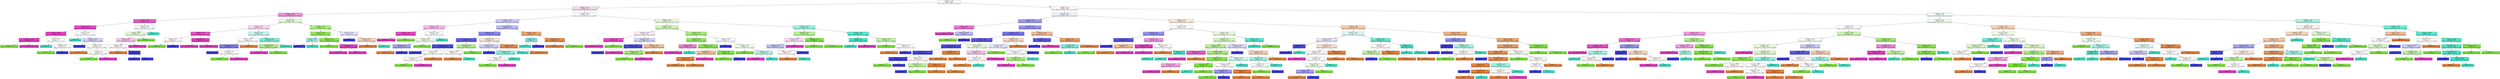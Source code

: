 digraph Tree {
node [shape=box, style="filled", color="black", fontname="helvetica"] ;
edge [fontname="helvetica"] ;
0 [label="X[5863] <= 0.45\nsamples = 1680\nvalue = [336.0, 336.0, 336.0, 336.0, 336.0]", fillcolor="#ffffff"] ;
1 [label="X[5884] <= 0.471\nsamples = 572\nvalue = [53.926, 126.609, 84.0, 95.0, 209.133]", fillcolor="#fadaf3"] ;
0 -> 1 [labeldistance=2.5, labelangle=45, headlabel="True"] ;
2 [label="X[5902] <= 0.512\nsamples = 264\nvalue = [11.407, 43.826, 26.0, 16.0, 164.531]", fillcolor="#f191dc"] ;
1 -> 2 ;
3 [label="X[1582] <= 0.593\nsamples = 172\nvalue = [3.111, 8.765, 10.0, 5.0, 143.717]", fillcolor="#e95acb"] ;
2 -> 3 ;
4 [label="X[5770] <= 0.609\nsamples = 151\nvalue = [1.037, 2.922, 3.0, 3.0, 139.752]", fillcolor="#e746c4"] ;
3 -> 4 ;
5 [label="X[3877] <= 0.664\nsamples = 144\nvalue = [0.0, 1.948, 1.0, 1.0, 138.761]", fillcolor="#e63fc2"] ;
4 -> 5 ;
6 [label="X[5033] <= 0.209\nsamples = 141\nvalue = [0.0, 0.974, 0.0, 0.0, 138.761]", fillcolor="#e53ac0"] ;
5 -> 6 ;
7 [label="samples = 1\nvalue = [0.0, 0.974, 0.0, 0.0, 0.0]", fillcolor="#7be539"] ;
6 -> 7 ;
8 [label="samples = 140\nvalue = [0.0, 0.0, 0.0, 0.0, 138.761]", fillcolor="#e539c0"] ;
6 -> 8 ;
9 [label="X[5675] <= 0.407\nsamples = 3\nvalue = [0.0, 0.974, 1.0, 1.0, 0.0]", fillcolor="#ffffff"] ;
5 -> 9 ;
10 [label="samples = 1\nvalue = [0, 0, 1, 0, 0]", fillcolor="#39e5c5"] ;
9 -> 10 ;
11 [label="X[3756] <= 0.541\nsamples = 2\nvalue = [0.0, 0.974, 0.0, 1.0, 0.0]", fillcolor="#fafafe"] ;
9 -> 11 ;
12 [label="samples = 1\nvalue = [0.0, 0.974, 0.0, 0.0, 0.0]", fillcolor="#7be539"] ;
11 -> 12 ;
13 [label="samples = 1\nvalue = [0, 0, 0, 1, 0]", fillcolor="#3c39e5"] ;
11 -> 13 ;
14 [label="X[472] <= 0.476\nsamples = 7\nvalue = [1.037, 0.974, 2.0, 2.0, 0.991]", fillcolor="#ffffff"] ;
4 -> 14 ;
15 [label="samples = 2\nvalue = [0, 0, 2, 0, 0]", fillcolor="#39e5c5"] ;
14 -> 15 ;
16 [label="X[4323] <= 0.442\nsamples = 5\nvalue = [1.037, 0.974, 0.0, 2.0, 0.991]", fillcolor="#d0cff9"] ;
14 -> 16 ;
17 [label="samples = 2\nvalue = [0, 0, 0, 2, 0]", fillcolor="#3c39e5"] ;
16 -> 17 ;
18 [label="X[3911] <= 0.484\nsamples = 3\nvalue = [1.037, 0.974, 0.0, 0.0, 0.991]", fillcolor="#fefcfa"] ;
16 -> 18 ;
19 [label="samples = 1\nvalue = [1.037, 0.0, 0.0, 0.0, 0.0]", fillcolor="#e58139"] ;
18 -> 19 ;
20 [label="X[331] <= 0.58\nsamples = 2\nvalue = [0.0, 0.974, 0.0, 0.0, 0.991]", fillcolor="#fffcfe"] ;
18 -> 20 ;
21 [label="samples = 1\nvalue = [0.0, 0.974, 0.0, 0.0, 0.0]", fillcolor="#7be539"] ;
20 -> 21 ;
22 [label="samples = 1\nvalue = [0.0, 0.0, 0.0, 0.0, 0.991]", fillcolor="#e539c0"] ;
20 -> 22 ;
23 [label="X[501] <= 0.518\nsamples = 21\nvalue = [2.074, 5.843, 7.0, 2.0, 3.965]", fillcolor="#f0fdfb"] ;
3 -> 23 ;
24 [label="X[1086] <= 0.463\nsamples = 14\nvalue = [2.074, 5.843, 0.0, 2.0, 3.965]", fillcolor="#e6fad9"] ;
23 -> 24 ;
25 [label="X[882] <= 0.564\nsamples = 8\nvalue = [2.074, 0.0, 0.0, 2.0, 3.965]", fillcolor="#f7c0eb"] ;
24 -> 25 ;
26 [label="X[3449] <= 0.555\nsamples = 4\nvalue = [2.074, 0.0, 0.0, 2.0, 0.0]", fillcolor="#fefaf8"] ;
25 -> 26 ;
27 [label="samples = 2\nvalue = [2.074, 0.0, 0.0, 0.0, 0.0]", fillcolor="#e58139"] ;
26 -> 27 ;
28 [label="X[1097] <= 0.628\nsamples = 2\nvalue = [0, 0, 0, 2, 0]", fillcolor="#3c39e5"] ;
26 -> 28 ;
29 [label="samples = 1\nvalue = [0, 0, 0, 1, 0]", fillcolor="#3c39e5"] ;
28 -> 29 ;
30 [label="samples = 1\nvalue = [0, 0, 0, 1, 0]", fillcolor="#3c39e5"] ;
28 -> 30 ;
31 [label="samples = 4\nvalue = [0.0, 0.0, 0.0, 0.0, 3.965]", fillcolor="#e539c0"] ;
25 -> 31 ;
32 [label="samples = 6\nvalue = [0.0, 5.843, 0.0, 0.0, 0.0]", fillcolor="#7be539"] ;
24 -> 32 ;
33 [label="samples = 7\nvalue = [0, 0, 7, 0, 0]", fillcolor="#39e5c5"] ;
23 -> 33 ;
34 [label="X[441] <= 0.495\nsamples = 92\nvalue = [8.296, 35.061, 16.0, 11.0, 20.814]", fillcolor="#e4fad7"] ;
2 -> 34 ;
35 [label="X[4918] <= 0.441\nsamples = 47\nvalue = [5.185, 4.87, 12.0, 6.0, 18.832]", fillcolor="#fad8f3"] ;
34 -> 35 ;
36 [label="X[4080] <= 0.348\nsamples = 19\nvalue = [0.0, 0.974, 0.0, 1.0, 16.85]", fillcolor="#e84fc7"] ;
35 -> 36 ;
37 [label="X[2358] <= 0.427\nsamples = 2\nvalue = [0.0, 0.974, 0.0, 1.0, 0.0]", fillcolor="#fafafe"] ;
36 -> 37 ;
38 [label="samples = 1\nvalue = [0.0, 0.974, 0.0, 0.0, 0.0]", fillcolor="#7be539"] ;
37 -> 38 ;
39 [label="samples = 1\nvalue = [0, 0, 0, 1, 0]", fillcolor="#3c39e5"] ;
37 -> 39 ;
40 [label="X[1232] <= 0.332\nsamples = 17\nvalue = [0.0, 0.0, 0.0, 0.0, 16.85]", fillcolor="#e539c0"] ;
36 -> 40 ;
41 [label="samples = 1\nvalue = [0.0, 0.0, 0.0, 0.0, 0.991]", fillcolor="#e539c0"] ;
40 -> 41 ;
42 [label="samples = 16\nvalue = [0.0, 0.0, 0.0, 0.0, 15.858]", fillcolor="#e539c0"] ;
40 -> 42 ;
43 [label="X[849] <= 0.487\nsamples = 28\nvalue = [5.185, 3.896, 12.0, 5.0, 1.982]", fillcolor="#c4f7ee"] ;
35 -> 43 ;
44 [label="X[4075] <= 0.517\nsamples = 12\nvalue = [5.185, 0.974, 0.0, 5.0, 0.991]", fillcolor="#fefcfa"] ;
43 -> 44 ;
45 [label="X[5512] <= 0.544\nsamples = 7\nvalue = [0.0, 0.974, 0.0, 5.0, 0.991]", fillcolor="#7c7aee"] ;
44 -> 45 ;
46 [label="samples = 5\nvalue = [0, 0, 0, 5, 0]", fillcolor="#3c39e5"] ;
45 -> 46 ;
47 [label="X[5703] <= 0.561\nsamples = 2\nvalue = [0.0, 0.974, 0.0, 0.0, 0.991]", fillcolor="#fffcfe"] ;
45 -> 47 ;
48 [label="samples = 1\nvalue = [0.0, 0.974, 0.0, 0.0, 0.0]", fillcolor="#7be539"] ;
47 -> 48 ;
49 [label="samples = 1\nvalue = [0.0, 0.0, 0.0, 0.0, 0.991]", fillcolor="#e539c0"] ;
47 -> 49 ;
50 [label="samples = 5\nvalue = [5.185, 0.0, 0.0, 0.0, 0.0]", fillcolor="#e58139"] ;
44 -> 50 ;
51 [label="X[4812] <= 0.446\nsamples = 16\nvalue = [0.0, 2.922, 12.0, 0.0, 0.991]", fillcolor="#75edd6"] ;
43 -> 51 ;
52 [label="X[3296] <= 0.433\nsamples = 4\nvalue = [0.0, 2.922, 0.0, 0.0, 0.991]", fillcolor="#a8ee7c"] ;
51 -> 52 ;
53 [label="samples = 1\nvalue = [0.0, 0.0, 0.0, 0.0, 0.991]", fillcolor="#e539c0"] ;
52 -> 53 ;
54 [label="samples = 3\nvalue = [0.0, 2.922, 0.0, 0.0, 0.0]", fillcolor="#7be539"] ;
52 -> 54 ;
55 [label="samples = 12\nvalue = [0, 0, 12, 0, 0]", fillcolor="#39e5c5"] ;
51 -> 55 ;
56 [label="X[5768] <= 0.578\nsamples = 45\nvalue = [3.111, 30.191, 4.0, 5.0, 1.982]", fillcolor="#aaee80"] ;
34 -> 56 ;
57 [label="X[2753] <= 0.339\nsamples = 36\nvalue = [0.0, 30.191, 2.0, 1.0, 1.982]", fillcolor="#8fe957"] ;
56 -> 57 ;
58 [label="X[4865] <= 0.508\nsamples = 3\nvalue = [0, 0, 2, 1, 0]", fillcolor="#9cf2e2"] ;
57 -> 58 ;
59 [label="samples = 1\nvalue = [0, 0, 0, 1, 0]", fillcolor="#3c39e5"] ;
58 -> 59 ;
60 [label="samples = 2\nvalue = [0, 0, 2, 0, 0]", fillcolor="#39e5c5"] ;
58 -> 60 ;
61 [label="X[3183] <= 0.744\nsamples = 33\nvalue = [0.0, 30.191, 0.0, 0.0, 1.982]", fillcolor="#84e746"] ;
57 -> 61 ;
62 [label="samples = 31\nvalue = [0.0, 30.191, 0.0, 0.0, 0.0]", fillcolor="#7be539"] ;
61 -> 62 ;
63 [label="X[3266] <= 0.528\nsamples = 2\nvalue = [0.0, 0.0, 0.0, 0.0, 1.982]", fillcolor="#e539c0"] ;
61 -> 63 ;
64 [label="samples = 1\nvalue = [0.0, 0.0, 0.0, 0.0, 0.991]", fillcolor="#e539c0"] ;
63 -> 64 ;
65 [label="samples = 1\nvalue = [0.0, 0.0, 0.0, 0.0, 0.991]", fillcolor="#e539c0"] ;
63 -> 65 ;
66 [label="X[4371] <= 0.453\nsamples = 9\nvalue = [3.111, 0.0, 2.0, 4.0, 0.0]", fillcolor="#e2e2fb"] ;
56 -> 66 ;
67 [label="samples = 4\nvalue = [0, 0, 0, 4, 0]", fillcolor="#3c39e5"] ;
66 -> 67 ;
68 [label="X[961] <= 0.497\nsamples = 5\nvalue = [3.111, 0.0, 2.0, 0.0, 0.0]", fillcolor="#f6d2b8"] ;
66 -> 68 ;
69 [label="samples = 3\nvalue = [3.111, 0.0, 0.0, 0.0, 0.0]", fillcolor="#e58139"] ;
68 -> 69 ;
70 [label="samples = 2\nvalue = [0, 0, 2, 0, 0]", fillcolor="#39e5c5"] ;
68 -> 70 ;
71 [label="X[5878] <= 0.475\nsamples = 308\nvalue = [42.519, 82.783, 58.0, 79.0, 44.602]", fillcolor="#fdfffc"] ;
1 -> 71 ;
72 [label="X[5857] <= 0.454\nsamples = 127\nvalue = [29.037, 12.661, 14.0, 55.0, 16.85]", fillcolor="#cccbf8"] ;
71 -> 72 ;
73 [label="X[3565] <= 0.488\nsamples = 32\nvalue = [2.074, 5.843, 5.0, 4.0, 14.867]", fillcolor="#f6bae9"] ;
72 -> 73 ;
74 [label="X[4850] <= 0.551\nsamples = 16\nvalue = [0.0, 0.974, 0.0, 0.0, 14.867]", fillcolor="#e746c4"] ;
73 -> 74 ;
75 [label="samples = 15\nvalue = [0.0, 0.0, 0.0, 0.0, 14.867]", fillcolor="#e539c0"] ;
74 -> 75 ;
76 [label="samples = 1\nvalue = [0.0, 0.974, 0.0, 0.0, 0.0]", fillcolor="#7be539"] ;
74 -> 76 ;
77 [label="X[2619] <= 0.504\nsamples = 16\nvalue = [2.074, 4.87, 5.0, 4.0, 0.0]", fillcolor="#fdfffe"] ;
73 -> 77 ;
78 [label="X[5823] <= 0.454\nsamples = 11\nvalue = [2.074, 4.87, 0.0, 4.0, 0.0]", fillcolor="#eefce6"] ;
77 -> 78 ;
79 [label="X[5139] <= 0.492\nsamples = 6\nvalue = [2.074, 0.0, 0.0, 4.0, 0.0]", fillcolor="#a1a0f2"] ;
78 -> 79 ;
80 [label="samples = 2\nvalue = [2.074, 0.0, 0.0, 0.0, 0.0]", fillcolor="#e58139"] ;
79 -> 80 ;
81 [label="samples = 4\nvalue = [0, 0, 0, 4, 0]", fillcolor="#3c39e5"] ;
79 -> 81 ;
82 [label="samples = 5\nvalue = [0.0, 4.87, 0.0, 0.0, 0.0]", fillcolor="#7be539"] ;
78 -> 82 ;
83 [label="samples = 5\nvalue = [0, 0, 5, 0, 0]", fillcolor="#39e5c5"] ;
77 -> 83 ;
84 [label="X[5491] <= 0.593\nsamples = 95\nvalue = [26.963, 6.817, 9.0, 51.0, 1.982]", fillcolor="#bbbaf6"] ;
72 -> 84 ;
85 [label="X[2205] <= 0.53\nsamples = 75\nvalue = [11.407, 5.843, 6.0, 50.0, 1.982]", fillcolor="#8987ef"] ;
84 -> 85 ;
86 [label="X[3729] <= 0.568\nsamples = 53\nvalue = [2.074, 4.87, 1.0, 44.0, 0.991]", fillcolor="#605eea"] ;
85 -> 86 ;
87 [label="X[4416] <= 0.602\nsamples = 47\nvalue = [1.037, 0.974, 0.0, 44.0, 0.991]", fillcolor="#4946e7"] ;
86 -> 87 ;
88 [label="samples = 44\nvalue = [0, 0, 0, 44, 0]", fillcolor="#3c39e5"] ;
87 -> 88 ;
89 [label="X[5874] <= 0.595\nsamples = 3\nvalue = [1.037, 0.974, 0.0, 0.0, 0.991]", fillcolor="#fefcfa"] ;
87 -> 89 ;
90 [label="X[1314] <= 0.512\nsamples = 2\nvalue = [0.0, 0.974, 0.0, 0.0, 0.991]", fillcolor="#fffcfe"] ;
89 -> 90 ;
91 [label="samples = 1\nvalue = [0.0, 0.974, 0.0, 0.0, 0.0]", fillcolor="#7be539"] ;
90 -> 91 ;
92 [label="samples = 1\nvalue = [0.0, 0.0, 0.0, 0.0, 0.991]", fillcolor="#e539c0"] ;
90 -> 92 ;
93 [label="samples = 1\nvalue = [1.037, 0.0, 0.0, 0.0, 0.0]", fillcolor="#e58139"] ;
89 -> 93 ;
94 [label="X[5848] <= 0.518\nsamples = 6\nvalue = [1.037, 3.896, 1.0, 0.0, 0.0]", fillcolor="#b2f08b"] ;
86 -> 94 ;
95 [label="X[2663] <= 0.494\nsamples = 2\nvalue = [1.037, 0.0, 1.0, 0.0, 0.0]", fillcolor="#fefaf8"] ;
94 -> 95 ;
96 [label="samples = 1\nvalue = [1.037, 0.0, 0.0, 0.0, 0.0]", fillcolor="#e58139"] ;
95 -> 96 ;
97 [label="samples = 1\nvalue = [0, 0, 1, 0, 0]", fillcolor="#39e5c5"] ;
95 -> 97 ;
98 [label="samples = 4\nvalue = [0.0, 3.896, 0.0, 0.0, 0.0]", fillcolor="#7be539"] ;
94 -> 98 ;
99 [label="X[5935] <= 0.534\nsamples = 22\nvalue = [9.333, 0.974, 5.0, 6.0, 0.991]", fillcolor="#fae5d7"] ;
85 -> 99 ;
100 [label="X[3285] <= 0.563\nsamples = 12\nvalue = [0.0, 0.974, 4.0, 6.0, 0.991]", fillcolor="#cecdf8"] ;
99 -> 100 ;
101 [label="samples = 6\nvalue = [0, 0, 0, 6, 0]", fillcolor="#3c39e5"] ;
100 -> 101 ;
102 [label="X[810] <= 0.468\nsamples = 6\nvalue = [0.0, 0.974, 4.0, 0.0, 0.991]", fillcolor="#87efdc"] ;
100 -> 102 ;
103 [label="X[5208] <= 0.517\nsamples = 2\nvalue = [0.0, 0.974, 0.0, 0.0, 0.991]", fillcolor="#fffcfe"] ;
102 -> 103 ;
104 [label="samples = 1\nvalue = [0.0, 0.974, 0.0, 0.0, 0.0]", fillcolor="#7be539"] ;
103 -> 104 ;
105 [label="samples = 1\nvalue = [0.0, 0.0, 0.0, 0.0, 0.991]", fillcolor="#e539c0"] ;
103 -> 105 ;
106 [label="samples = 4\nvalue = [0, 0, 4, 0, 0]", fillcolor="#39e5c5"] ;
102 -> 106 ;
107 [label="X[3443] <= 0.368\nsamples = 10\nvalue = [9.333, 0.0, 1.0, 0.0, 0.0]", fillcolor="#e88e4e"] ;
99 -> 107 ;
108 [label="samples = 1\nvalue = [0, 0, 1, 0, 0]", fillcolor="#39e5c5"] ;
107 -> 108 ;
109 [label="samples = 9\nvalue = [9.333, 0.0, 0.0, 0.0, 0.0]", fillcolor="#e58139"] ;
107 -> 109 ;
110 [label="X[2489] <= 0.467\nsamples = 20\nvalue = [15.556, 0.974, 3.0, 1.0, 0.0]", fillcolor="#eca571"] ;
84 -> 110 ;
111 [label="X[4899] <= 0.627\nsamples = 4\nvalue = [0, 0, 3, 1, 0]", fillcolor="#7beed8"] ;
110 -> 111 ;
112 [label="samples = 3\nvalue = [0, 0, 3, 0, 0]", fillcolor="#39e5c5"] ;
111 -> 112 ;
113 [label="samples = 1\nvalue = [0, 0, 0, 1, 0]", fillcolor="#3c39e5"] ;
111 -> 113 ;
114 [label="X[2464] <= 0.655\nsamples = 16\nvalue = [15.556, 0.974, 0.0, 0.0, 0.0]", fillcolor="#e78945"] ;
110 -> 114 ;
115 [label="samples = 15\nvalue = [15.556, 0.0, 0.0, 0.0, 0.0]", fillcolor="#e58139"] ;
114 -> 115 ;
116 [label="samples = 1\nvalue = [0.0, 0.974, 0.0, 0.0, 0.0]", fillcolor="#7be539"] ;
114 -> 116 ;
117 [label="X[5880] <= 0.518\nsamples = 181\nvalue = [13.481, 70.122, 44.0, 24.0, 27.752]", fillcolor="#e6fad9"] ;
71 -> 117 ;
118 [label="X[5865] <= 0.454\nsamples = 119\nvalue = [11.407, 55.513, 6.0, 21.0, 23.788]", fillcolor="#d2f6bc"] ;
117 -> 118 ;
119 [label="X[5182] <= 0.444\nsamples = 45\nvalue = [9.333, 4.87, 0.0, 14.0, 16.85]", fillcolor="#fdedf9"] ;
118 -> 119 ;
120 [label="X[1521] <= 0.6\nsamples = 16\nvalue = [0.0, 0.974, 0.0, 0.0, 14.867]", fillcolor="#e746c4"] ;
119 -> 120 ;
121 [label="samples = 15\nvalue = [0.0, 0.0, 0.0, 0.0, 14.867]", fillcolor="#e539c0"] ;
120 -> 121 ;
122 [label="samples = 1\nvalue = [0.0, 0.974, 0.0, 0.0, 0.0]", fillcolor="#7be539"] ;
120 -> 122 ;
123 [label="X[5831] <= 0.483\nsamples = 29\nvalue = [9.333, 3.896, 0.0, 14.0, 1.982]", fillcolor="#d1d1f9"] ;
119 -> 123 ;
124 [label="X[1224] <= 0.587\nsamples = 15\nvalue = [0.0, 0.0, 0.0, 14.0, 0.991]", fillcolor="#4a47e7"] ;
123 -> 124 ;
125 [label="samples = 14\nvalue = [0, 0, 0, 14, 0]", fillcolor="#3c39e5"] ;
124 -> 125 ;
126 [label="samples = 1\nvalue = [0.0, 0.0, 0.0, 0.0, 0.991]", fillcolor="#e539c0"] ;
124 -> 126 ;
127 [label="X[5636] <= 0.465\nsamples = 14\nvalue = [9.333, 3.896, 0.0, 0.0, 0.991]", fillcolor="#f1bd97"] ;
123 -> 127 ;
128 [label="X[639] <= 0.675\nsamples = 5\nvalue = [0.0, 3.896, 0.0, 0.0, 0.991]", fillcolor="#9dec6b"] ;
127 -> 128 ;
129 [label="samples = 4\nvalue = [0.0, 3.896, 0.0, 0.0, 0.0]", fillcolor="#7be539"] ;
128 -> 129 ;
130 [label="samples = 1\nvalue = [0.0, 0.0, 0.0, 0.0, 0.991]", fillcolor="#e539c0"] ;
128 -> 130 ;
131 [label="samples = 9\nvalue = [9.333, 0.0, 0.0, 0.0, 0.0]", fillcolor="#e58139"] ;
127 -> 131 ;
132 [label="X[5981] <= 0.561\nsamples = 74\nvalue = [2.074, 50.643, 6.0, 7.0, 6.938]", fillcolor="#a7ee7b"] ;
118 -> 132 ;
133 [label="X[4019] <= 0.411\nsamples = 54\nvalue = [2.074, 44.8, 1.0, 1.0, 3.965]", fillcolor="#91e95a"] ;
132 -> 133 ;
134 [label="X[5301] <= 0.497\nsamples = 4\nvalue = [0.0, 0.0, 1.0, 0.0, 2.973]", fillcolor="#ee7cd5"] ;
133 -> 134 ;
135 [label="samples = 3\nvalue = [0.0, 0.0, 0.0, 0.0, 2.973]", fillcolor="#e539c0"] ;
134 -> 135 ;
136 [label="samples = 1\nvalue = [0, 0, 1, 0, 0]", fillcolor="#39e5c5"] ;
134 -> 136 ;
137 [label="X[1616] <= 0.329\nsamples = 50\nvalue = [2.074, 44.8, 0.0, 1.0, 0.991]", fillcolor="#86e74a"] ;
133 -> 137 ;
138 [label="X[3635] <= 0.55\nsamples = 3\nvalue = [2.074, 0.0, 0.0, 0.0, 0.991]", fillcolor="#f1bd98"] ;
137 -> 138 ;
139 [label="X[1079] <= 0.541\nsamples = 2\nvalue = [2.074, 0.0, 0.0, 0.0, 0.0]", fillcolor="#e58139"] ;
138 -> 139 ;
140 [label="samples = 1\nvalue = [1.037, 0.0, 0.0, 0.0, 0.0]", fillcolor="#e58139"] ;
139 -> 140 ;
141 [label="samples = 1\nvalue = [1.037, 0.0, 0.0, 0.0, 0.0]", fillcolor="#e58139"] ;
139 -> 141 ;
142 [label="samples = 1\nvalue = [0.0, 0.0, 0.0, 0.0, 0.991]", fillcolor="#e539c0"] ;
138 -> 142 ;
143 [label="X[521] <= 0.65\nsamples = 47\nvalue = [0.0, 44.8, 0.0, 1.0, 0.0]", fillcolor="#7ee63d"] ;
137 -> 143 ;
144 [label="samples = 46\nvalue = [0.0, 44.8, 0.0, 0.0, 0.0]", fillcolor="#7be539"] ;
143 -> 144 ;
145 [label="samples = 1\nvalue = [0, 0, 0, 1, 0]", fillcolor="#3c39e5"] ;
143 -> 145 ;
146 [label="X[1932] <= 0.453\nsamples = 20\nvalue = [0.0, 5.843, 5.0, 6.0, 2.973]", fillcolor="#fdfdff"] ;
132 -> 146 ;
147 [label="samples = 6\nvalue = [0, 0, 0, 6, 0]", fillcolor="#3c39e5"] ;
146 -> 147 ;
148 [label="X[3743] <= 0.457\nsamples = 14\nvalue = [0.0, 5.843, 5.0, 0.0, 2.973]", fillcolor="#f2fdec"] ;
146 -> 148 ;
149 [label="samples = 6\nvalue = [0.0, 5.843, 0.0, 0.0, 0.0]", fillcolor="#7be539"] ;
148 -> 149 ;
150 [label="X[4561] <= 0.457\nsamples = 8\nvalue = [0.0, 0.0, 5.0, 0.0, 2.973]", fillcolor="#aff4e7"] ;
148 -> 150 ;
151 [label="samples = 3\nvalue = [0.0, 0.0, 0.0, 0.0, 2.973]", fillcolor="#e539c0"] ;
150 -> 151 ;
152 [label="samples = 5\nvalue = [0, 0, 5, 0, 0]", fillcolor="#39e5c5"] ;
150 -> 152 ;
153 [label="X[4569] <= 0.433\nsamples = 62\nvalue = [2.074, 14.609, 38.0, 3.0, 3.965]", fillcolor="#9df2e2"] ;
117 -> 153 ;
154 [label="X[4674] <= 0.492\nsamples = 19\nvalue = [1.037, 11.687, 1.0, 2.0, 2.973]", fillcolor="#b6f191"] ;
153 -> 154 ;
155 [label="X[5311] <= 0.565\nsamples = 7\nvalue = [1.037, 0.0, 1.0, 2.0, 2.973]", fillcolor="#fad9f3"] ;
154 -> 155 ;
156 [label="X[448] <= 0.506\nsamples = 4\nvalue = [1.037, 0.0, 1.0, 2.0, 0.0]", fillcolor="#c0bff7"] ;
155 -> 156 ;
157 [label="X[2825] <= 0.444\nsamples = 2\nvalue = [1.037, 0.0, 1.0, 0.0, 0.0]", fillcolor="#fefaf8"] ;
156 -> 157 ;
158 [label="samples = 1\nvalue = [1.037, 0.0, 0.0, 0.0, 0.0]", fillcolor="#e58139"] ;
157 -> 158 ;
159 [label="samples = 1\nvalue = [0, 0, 1, 0, 0]", fillcolor="#39e5c5"] ;
157 -> 159 ;
160 [label="samples = 2\nvalue = [0, 0, 0, 2, 0]", fillcolor="#3c39e5"] ;
156 -> 160 ;
161 [label="samples = 3\nvalue = [0.0, 0.0, 0.0, 0.0, 2.973]", fillcolor="#e539c0"] ;
155 -> 161 ;
162 [label="X[5896] <= 0.249\nsamples = 12\nvalue = [0.0, 11.687, 0.0, 0.0, 0.0]", fillcolor="#7be539"] ;
154 -> 162 ;
163 [label="samples = 1\nvalue = [0.0, 0.974, 0.0, 0.0, 0.0]", fillcolor="#7be539"] ;
162 -> 163 ;
164 [label="samples = 11\nvalue = [0.0, 10.713, 0.0, 0.0, 0.0]", fillcolor="#7be539"] ;
162 -> 164 ;
165 [label="X[2338] <= 0.605\nsamples = 43\nvalue = [1.037, 2.922, 37.0, 1.0, 0.991]", fillcolor="#56e9ce"] ;
153 -> 165 ;
166 [label="X[4660] <= 0.7\nsamples = 38\nvalue = [0.0, 0.0, 37.0, 0.0, 0.991]", fillcolor="#3ee6c7"] ;
165 -> 166 ;
167 [label="samples = 37\nvalue = [0, 0, 37, 0, 0]", fillcolor="#39e5c5"] ;
166 -> 167 ;
168 [label="samples = 1\nvalue = [0.0, 0.0, 0.0, 0.0, 0.991]", fillcolor="#e539c0"] ;
166 -> 168 ;
169 [label="X[2881] <= 0.513\nsamples = 5\nvalue = [1.037, 2.922, 0.0, 1.0, 0.0]", fillcolor="#c0f3a0"] ;
165 -> 169 ;
170 [label="samples = 3\nvalue = [0.0, 2.922, 0.0, 0.0, 0.0]", fillcolor="#7be539"] ;
169 -> 170 ;
171 [label="X[5587] <= 0.48\nsamples = 2\nvalue = [1.037, 0.0, 0.0, 1.0, 0.0]", fillcolor="#fefaf8"] ;
169 -> 171 ;
172 [label="samples = 1\nvalue = [1.037, 0.0, 0.0, 0.0, 0.0]", fillcolor="#e58139"] ;
171 -> 172 ;
173 [label="samples = 1\nvalue = [0, 0, 0, 1, 0]", fillcolor="#3c39e5"] ;
171 -> 173 ;
174 [label="X[1698] <= 0.49\nsamples = 1108\nvalue = [282.074, 209.391, 252.0, 241.0, 126.867]", fillcolor="#fefbf8"] ;
0 -> 174 [labeldistance=2.5, labelangle=-45, headlabel="False"] ;
175 [label="X[246] <= 0.458\nsamples = 495\nvalue = [149.333, 65.252, 69.0, 174.0, 40.637]", fillcolor="#f1f1fd"] ;
174 -> 175 ;
176 [label="X[5259] <= 0.33\nsamples = 174\nvalue = [34.222, 11.687, 7.0, 103.0, 18.832]", fillcolor="#a09ef2"] ;
175 -> 176 ;
177 [label="X[769] <= 0.52\nsamples = 20\nvalue = [0.0, 1.948, 0.0, 3.0, 14.867]", fillcolor="#ed73d3"] ;
176 -> 177 ;
178 [label="samples = 15\nvalue = [0.0, 0.0, 0.0, 0.0, 14.867]", fillcolor="#e539c0"] ;
177 -> 178 ;
179 [label="X[5737] <= 0.532\nsamples = 5\nvalue = [0.0, 1.948, 0.0, 3.0, 0.0]", fillcolor="#bbbaf6"] ;
177 -> 179 ;
180 [label="samples = 2\nvalue = [0.0, 1.948, 0.0, 0.0, 0.0]", fillcolor="#7be539"] ;
179 -> 180 ;
181 [label="samples = 3\nvalue = [0, 0, 0, 3, 0]", fillcolor="#3c39e5"] ;
179 -> 181 ;
182 [label="X[2181] <= 0.552\nsamples = 154\nvalue = [34.222, 9.739, 7.0, 100.0, 3.965]", fillcolor="#9593f1"] ;
176 -> 182 ;
183 [label="X[3186] <= 0.575\nsamples = 125\nvalue = [15.556, 8.765, 4.0, 94.0, 2.973]", fillcolor="#7471ec"] ;
182 -> 183 ;
184 [label="X[3294] <= 0.629\nsamples = 105\nvalue = [6.222, 5.843, 1.0, 90.0, 1.982]", fillcolor="#5a57e9"] ;
183 -> 184 ;
185 [label="X[1001] <= 0.756\nsamples = 98\nvalue = [5.185, 2.922, 0.0, 90.0, 0.0]", fillcolor="#4d4ae7"] ;
184 -> 185 ;
186 [label="X[2266] <= 0.627\nsamples = 95\nvalue = [2.074, 2.922, 0.0, 90.0, 0.0]", fillcolor="#4744e6"] ;
185 -> 186 ;
187 [label="X[4647] <= 0.224\nsamples = 90\nvalue = [0.0, 0.974, 0.0, 89.0, 0.0]", fillcolor="#3e3be5"] ;
186 -> 187 ;
188 [label="samples = 1\nvalue = [0.0, 0.974, 0.0, 0.0, 0.0]", fillcolor="#7be539"] ;
187 -> 188 ;
189 [label="samples = 89\nvalue = [0, 0, 0, 89, 0]", fillcolor="#3c39e5"] ;
187 -> 189 ;
190 [label="X[4614] <= 0.417\nsamples = 5\nvalue = [2.074, 1.948, 0.0, 1.0, 0.0]", fillcolor="#fefaf7"] ;
186 -> 190 ;
191 [label="X[2057] <= 0.431\nsamples = 3\nvalue = [0.0, 1.948, 0.0, 1.0, 0.0]", fillcolor="#bff29f"] ;
190 -> 191 ;
192 [label="samples = 1\nvalue = [0, 0, 0, 1, 0]", fillcolor="#3c39e5"] ;
191 -> 192 ;
193 [label="samples = 2\nvalue = [0.0, 1.948, 0.0, 0.0, 0.0]", fillcolor="#7be539"] ;
191 -> 193 ;
194 [label="X[854] <= 0.653\nsamples = 2\nvalue = [2.074, 0.0, 0.0, 0.0, 0.0]", fillcolor="#e58139"] ;
190 -> 194 ;
195 [label="samples = 1\nvalue = [1.037, 0.0, 0.0, 0.0, 0.0]", fillcolor="#e58139"] ;
194 -> 195 ;
196 [label="samples = 1\nvalue = [1.037, 0.0, 0.0, 0.0, 0.0]", fillcolor="#e58139"] ;
194 -> 196 ;
197 [label="X[4928] <= 0.549\nsamples = 3\nvalue = [3.111, 0.0, 0.0, 0.0, 0.0]", fillcolor="#e58139"] ;
185 -> 197 ;
198 [label="samples = 1\nvalue = [1.037, 0.0, 0.0, 0.0, 0.0]", fillcolor="#e58139"] ;
197 -> 198 ;
199 [label="samples = 2\nvalue = [2.074, 0.0, 0.0, 0.0, 0.0]", fillcolor="#e58139"] ;
197 -> 199 ;
200 [label="X[1111] <= 0.485\nsamples = 7\nvalue = [1.037, 2.922, 1.0, 0.0, 1.982]", fillcolor="#e6fad9"] ;
184 -> 200 ;
201 [label="X[276] <= 0.497\nsamples = 4\nvalue = [1.037, 0.0, 1.0, 0.0, 1.982]", fillcolor="#f7c0eb"] ;
200 -> 201 ;
202 [label="X[673] <= 0.599\nsamples = 2\nvalue = [1.037, 0.0, 1.0, 0.0, 0.0]", fillcolor="#fefaf8"] ;
201 -> 202 ;
203 [label="samples = 1\nvalue = [1.037, 0.0, 0.0, 0.0, 0.0]", fillcolor="#e58139"] ;
202 -> 203 ;
204 [label="samples = 1\nvalue = [0, 0, 1, 0, 0]", fillcolor="#39e5c5"] ;
202 -> 204 ;
205 [label="samples = 2\nvalue = [0.0, 0.0, 0.0, 0.0, 1.982]", fillcolor="#e539c0"] ;
201 -> 205 ;
206 [label="samples = 3\nvalue = [0.0, 2.922, 0.0, 0.0, 0.0]", fillcolor="#7be539"] ;
200 -> 206 ;
207 [label="X[196] <= 0.539\nsamples = 20\nvalue = [9.333, 2.922, 3.0, 4.0, 0.991]", fillcolor="#f6d6be"] ;
183 -> 207 ;
208 [label="X[2570] <= 0.553\nsamples = 11\nvalue = [0.0, 2.922, 3.0, 4.0, 0.991]", fillcolor="#e6e6fc"] ;
207 -> 208 ;
209 [label="X[1346] <= 0.521\nsamples = 7\nvalue = [0.0, 2.922, 3.0, 0.0, 0.991]", fillcolor="#fbfefe"] ;
208 -> 209 ;
210 [label="X[3134] <= 0.46\nsamples = 4\nvalue = [0.0, 2.922, 0.0, 0.0, 0.991]", fillcolor="#a8ee7c"] ;
209 -> 210 ;
211 [label="samples = 1\nvalue = [0.0, 0.0, 0.0, 0.0, 0.991]", fillcolor="#e539c0"] ;
210 -> 211 ;
212 [label="samples = 3\nvalue = [0.0, 2.922, 0.0, 0.0, 0.0]", fillcolor="#7be539"] ;
210 -> 212 ;
213 [label="samples = 3\nvalue = [0, 0, 3, 0, 0]", fillcolor="#39e5c5"] ;
209 -> 213 ;
214 [label="samples = 4\nvalue = [0, 0, 0, 4, 0]", fillcolor="#3c39e5"] ;
208 -> 214 ;
215 [label="samples = 9\nvalue = [9.333, 0.0, 0.0, 0.0, 0.0]", fillcolor="#e58139"] ;
207 -> 215 ;
216 [label="X[3492] <= 0.413\nsamples = 29\nvalue = [18.667, 0.974, 3.0, 6.0, 0.991]", fillcolor="#f1bb95"] ;
182 -> 216 ;
217 [label="X[2181] <= 0.656\nsamples = 7\nvalue = [0.0, 0.0, 0.0, 6.0, 0.991]", fillcolor="#5c5ae9"] ;
216 -> 217 ;
218 [label="samples = 6\nvalue = [0, 0, 0, 6, 0]", fillcolor="#3c39e5"] ;
217 -> 218 ;
219 [label="samples = 1\nvalue = [0.0, 0.0, 0.0, 0.0, 0.991]", fillcolor="#e539c0"] ;
217 -> 219 ;
220 [label="X[659] <= 0.457\nsamples = 22\nvalue = [18.667, 0.974, 3.0, 0.0, 0.0]", fillcolor="#ea9a61"] ;
216 -> 220 ;
221 [label="X[4747] <= 0.406\nsamples = 4\nvalue = [0.0, 0.974, 3.0, 0.0, 0.0]", fillcolor="#79edd8"] ;
220 -> 221 ;
222 [label="samples = 1\nvalue = [0.0, 0.974, 0.0, 0.0, 0.0]", fillcolor="#7be539"] ;
221 -> 222 ;
223 [label="samples = 3\nvalue = [0, 0, 3, 0, 0]", fillcolor="#39e5c5"] ;
221 -> 223 ;
224 [label="samples = 18\nvalue = [18.667, 0.0, 0.0, 0.0, 0.0]", fillcolor="#e58139"] ;
220 -> 224 ;
225 [label="X[4495] <= 0.479\nsamples = 321\nvalue = [115.111, 53.565, 62.0, 71.0, 21.805]", fillcolor="#fae9dc"] ;
175 -> 225 ;
226 [label="X[1005] <= 0.466\nsamples = 125\nvalue = [14.519, 35.061, 25.0, 35.0, 14.867]", fillcolor="#ffffff"] ;
225 -> 226 ;
227 [label="X[4512] <= 0.573\nsamples = 38\nvalue = [4.148, 0.974, 2.0, 24.0, 6.938]", fillcolor="#9492f1"] ;
226 -> 227 ;
228 [label="X[5472] <= 0.64\nsamples = 27\nvalue = [2.074, 0.974, 0.0, 24.0, 0.0]", fillcolor="#5451e8"] ;
227 -> 228 ;
229 [label="samples = 24\nvalue = [0, 0, 0, 24, 0]", fillcolor="#3c39e5"] ;
228 -> 229 ;
230 [label="X[3525] <= 0.368\nsamples = 3\nvalue = [2.074, 0.974, 0.0, 0.0, 0.0]", fillcolor="#f1bc96"] ;
228 -> 230 ;
231 [label="samples = 1\nvalue = [0.0, 0.974, 0.0, 0.0, 0.0]", fillcolor="#7be539"] ;
230 -> 231 ;
232 [label="samples = 2\nvalue = [2.074, 0.0, 0.0, 0.0, 0.0]", fillcolor="#e58139"] ;
230 -> 232 ;
233 [label="X[189] <= 0.348\nsamples = 11\nvalue = [2.074, 0.0, 2.0, 0.0, 6.938]", fillcolor="#f193dd"] ;
227 -> 233 ;
234 [label="X[2909] <= 0.335\nsamples = 7\nvalue = [0.0, 0.0, 0.0, 0.0, 6.938]", fillcolor="#e539c0"] ;
233 -> 234 ;
235 [label="samples = 1\nvalue = [0.0, 0.0, 0.0, 0.0, 0.991]", fillcolor="#e539c0"] ;
234 -> 235 ;
236 [label="samples = 6\nvalue = [0.0, 0.0, 0.0, 0.0, 5.947]", fillcolor="#e539c0"] ;
234 -> 236 ;
237 [label="X[3732] <= 0.48\nsamples = 4\nvalue = [2.074, 0.0, 2.0, 0.0, 0.0]", fillcolor="#fefaf8"] ;
233 -> 237 ;
238 [label="samples = 2\nvalue = [2.074, 0.0, 0.0, 0.0, 0.0]", fillcolor="#e58139"] ;
237 -> 238 ;
239 [label="X[2074] <= 0.57\nsamples = 2\nvalue = [0, 0, 2, 0, 0]", fillcolor="#39e5c5"] ;
237 -> 239 ;
240 [label="samples = 1\nvalue = [0, 0, 1, 0, 0]", fillcolor="#39e5c5"] ;
239 -> 240 ;
241 [label="samples = 1\nvalue = [0, 0, 1, 0, 0]", fillcolor="#39e5c5"] ;
239 -> 241 ;
242 [label="X[342] <= 0.581\nsamples = 87\nvalue = [10.37, 34.087, 23.0, 11.0, 7.929]", fillcolor="#e8fadc"] ;
226 -> 242 ;
243 [label="X[4459] <= 0.572\nsamples = 70\nvalue = [10.37, 32.139, 8.0, 11.0, 7.929]", fillcolor="#cff6b7"] ;
242 -> 243 ;
244 [label="X[4564] <= 0.428\nsamples = 51\nvalue = [4.148, 31.165, 5.0, 2.0, 7.929]", fillcolor="#b7f192"] ;
243 -> 244 ;
245 [label="X[3449] <= 0.629\nsamples = 7\nvalue = [1.037, 0.0, 0.0, 0.0, 5.947]", fillcolor="#ea5ccb"] ;
244 -> 245 ;
246 [label="samples = 6\nvalue = [0.0, 0.0, 0.0, 0.0, 5.947]", fillcolor="#e539c0"] ;
245 -> 246 ;
247 [label="samples = 1\nvalue = [1.037, 0.0, 0.0, 0.0, 0.0]", fillcolor="#e58139"] ;
245 -> 247 ;
248 [label="X[2279] <= 0.585\nsamples = 44\nvalue = [3.111, 31.165, 5.0, 2.0, 1.982]", fillcolor="#a5ed78"] ;
244 -> 248 ;
249 [label="X[5756] <= 0.354\nsamples = 35\nvalue = [1.037, 30.191, 1.0, 0.0, 1.982]", fillcolor="#8be852"] ;
248 -> 249 ;
250 [label="X[4417] <= 0.472\nsamples = 3\nvalue = [1.037, 0.0, 0.0, 0.0, 1.982]", fillcolor="#f3a1e1"] ;
249 -> 250 ;
251 [label="samples = 2\nvalue = [0.0, 0.0, 0.0, 0.0, 1.982]", fillcolor="#e539c0"] ;
250 -> 251 ;
252 [label="samples = 1\nvalue = [1.037, 0.0, 0.0, 0.0, 0.0]", fillcolor="#e58139"] ;
250 -> 252 ;
253 [label="X[3740] <= 0.382\nsamples = 32\nvalue = [0.0, 30.191, 1.0, 0.0, 0.0]", fillcolor="#7fe640"] ;
249 -> 253 ;
254 [label="samples = 1\nvalue = [0, 0, 1, 0, 0]", fillcolor="#39e5c5"] ;
253 -> 254 ;
255 [label="samples = 31\nvalue = [0.0, 30.191, 0.0, 0.0, 0.0]", fillcolor="#7be539"] ;
253 -> 255 ;
256 [label="X[5427] <= 0.556\nsamples = 9\nvalue = [2.074, 0.974, 4.0, 2.0, 0.0]", fillcolor="#c8f8ef"] ;
248 -> 256 ;
257 [label="X[2136] <= 0.556\nsamples = 5\nvalue = [2.074, 0.974, 0.0, 2.0, 0.0]", fillcolor="#fefcfa"] ;
256 -> 257 ;
258 [label="X[3095] <= 0.309\nsamples = 3\nvalue = [0.0, 0.974, 0.0, 2.0, 0.0]", fillcolor="#9b99f2"] ;
257 -> 258 ;
259 [label="samples = 1\nvalue = [0.0, 0.974, 0.0, 0.0, 0.0]", fillcolor="#7be539"] ;
258 -> 259 ;
260 [label="samples = 2\nvalue = [0, 0, 0, 2, 0]", fillcolor="#3c39e5"] ;
258 -> 260 ;
261 [label="X[1933] <= 0.546\nsamples = 2\nvalue = [2.074, 0.0, 0.0, 0.0, 0.0]", fillcolor="#e58139"] ;
257 -> 261 ;
262 [label="samples = 1\nvalue = [1.037, 0.0, 0.0, 0.0, 0.0]", fillcolor="#e58139"] ;
261 -> 262 ;
263 [label="samples = 1\nvalue = [1.037, 0.0, 0.0, 0.0, 0.0]", fillcolor="#e58139"] ;
261 -> 263 ;
264 [label="samples = 4\nvalue = [0, 0, 4, 0, 0]", fillcolor="#39e5c5"] ;
256 -> 264 ;
265 [label="X[4419] <= 0.483\nsamples = 19\nvalue = [6.222, 0.974, 3.0, 9.0, 0.0]", fillcolor="#d5d5f9"] ;
243 -> 265 ;
266 [label="samples = 8\nvalue = [0, 0, 0, 8, 0]", fillcolor="#3c39e5"] ;
265 -> 266 ;
267 [label="X[1834] <= 0.399\nsamples = 11\nvalue = [6.222, 0.974, 3.0, 1.0, 0.0]", fillcolor="#f5cdb1"] ;
265 -> 267 ;
268 [label="X[736] <= 0.506\nsamples = 5\nvalue = [0.0, 0.974, 3.0, 1.0, 0.0]", fillcolor="#9bf2e2"] ;
267 -> 268 ;
269 [label="X[1244] <= 0.571\nsamples = 2\nvalue = [0.0, 0.974, 0.0, 1.0, 0.0]", fillcolor="#fafafe"] ;
268 -> 269 ;
270 [label="samples = 1\nvalue = [0.0, 0.974, 0.0, 0.0, 0.0]", fillcolor="#7be539"] ;
269 -> 270 ;
271 [label="samples = 1\nvalue = [0, 0, 0, 1, 0]", fillcolor="#3c39e5"] ;
269 -> 271 ;
272 [label="samples = 3\nvalue = [0, 0, 3, 0, 0]", fillcolor="#39e5c5"] ;
268 -> 272 ;
273 [label="samples = 6\nvalue = [6.222, 0.0, 0.0, 0.0, 0.0]", fillcolor="#e58139"] ;
267 -> 273 ;
274 [label="X[837] <= 0.702\nsamples = 17\nvalue = [0.0, 1.948, 15.0, 0.0, 0.0]", fillcolor="#53e8cd"] ;
242 -> 274 ;
275 [label="samples = 15\nvalue = [0, 0, 15, 0, 0]", fillcolor="#39e5c5"] ;
274 -> 275 ;
276 [label="samples = 2\nvalue = [0.0, 1.948, 0.0, 0.0, 0.0]", fillcolor="#7be539"] ;
274 -> 276 ;
277 [label="X[5137] <= 0.496\nsamples = 196\nvalue = [100.593, 18.504, 37.0, 36.0, 6.938]", fillcolor="#f5ceb1"] ;
225 -> 277 ;
278 [label="X[4671] <= 0.531\nsamples = 72\nvalue = [14.519, 6.817, 27.0, 18.0, 5.947]", fillcolor="#defbf5"] ;
277 -> 278 ;
279 [label="X[2073] <= 0.455\nsamples = 46\nvalue = [12.444, 4.87, 6.0, 17.0, 5.947]", fillcolor="#e5e4fb"] ;
278 -> 279 ;
280 [label="X[3021] <= 0.603\nsamples = 14\nvalue = [0, 0, 1, 13, 0]", fillcolor="#4b48e7"] ;
279 -> 280 ;
281 [label="samples = 13\nvalue = [0, 0, 0, 13, 0]", fillcolor="#3c39e5"] ;
280 -> 281 ;
282 [label="samples = 1\nvalue = [0, 0, 1, 0, 0]", fillcolor="#39e5c5"] ;
280 -> 282 ;
283 [label="X[3674] <= 0.553\nsamples = 32\nvalue = [12.444, 4.87, 5.0, 4.0, 5.947]", fillcolor="#f9e0ce"] ;
279 -> 283 ;
284 [label="X[1492] <= 0.413\nsamples = 22\nvalue = [2.074, 4.87, 5.0, 4.0, 5.947]", fillcolor="#fef4fb"] ;
283 -> 284 ;
285 [label="samples = 6\nvalue = [0.0, 0.0, 0.0, 0.0, 5.947]", fillcolor="#e539c0"] ;
284 -> 285 ;
286 [label="X[5151] <= 0.527\nsamples = 16\nvalue = [2.074, 4.87, 5.0, 4.0, 0.0]", fillcolor="#fdfffe"] ;
284 -> 286 ;
287 [label="X[1176] <= 0.502\nsamples = 11\nvalue = [2.074, 4.87, 0.0, 4.0, 0.0]", fillcolor="#eefce6"] ;
286 -> 287 ;
288 [label="X[3848] <= 0.287\nsamples = 6\nvalue = [2.074, 0.0, 0.0, 4.0, 0.0]", fillcolor="#a1a0f2"] ;
287 -> 288 ;
289 [label="samples = 2\nvalue = [2.074, 0.0, 0.0, 0.0, 0.0]", fillcolor="#e58139"] ;
288 -> 289 ;
290 [label="samples = 4\nvalue = [0, 0, 0, 4, 0]", fillcolor="#3c39e5"] ;
288 -> 290 ;
291 [label="samples = 5\nvalue = [0.0, 4.87, 0.0, 0.0, 0.0]", fillcolor="#7be539"] ;
287 -> 291 ;
292 [label="samples = 5\nvalue = [0, 0, 5, 0, 0]", fillcolor="#39e5c5"] ;
286 -> 292 ;
293 [label="X[5134] <= 0.408\nsamples = 10\nvalue = [10.37, 0.0, 0.0, 0.0, 0.0]", fillcolor="#e58139"] ;
283 -> 293 ;
294 [label="samples = 1\nvalue = [1.037, 0.0, 0.0, 0.0, 0.0]", fillcolor="#e58139"] ;
293 -> 294 ;
295 [label="samples = 9\nvalue = [9.333, 0.0, 0.0, 0.0, 0.0]", fillcolor="#e58139"] ;
293 -> 295 ;
296 [label="X[678] <= 0.451\nsamples = 26\nvalue = [2.074, 1.948, 21.0, 1.0, 0.0]", fillcolor="#63ead1"] ;
278 -> 296 ;
297 [label="X[3958] <= 0.538\nsamples = 5\nvalue = [2.074, 1.948, 0.0, 1.0, 0.0]", fillcolor="#fefaf7"] ;
296 -> 297 ;
298 [label="X[5067] <= 0.382\nsamples = 3\nvalue = [0.0, 1.948, 0.0, 1.0, 0.0]", fillcolor="#bff29f"] ;
297 -> 298 ;
299 [label="samples = 1\nvalue = [0, 0, 0, 1, 0]", fillcolor="#3c39e5"] ;
298 -> 299 ;
300 [label="samples = 2\nvalue = [0.0, 1.948, 0.0, 0.0, 0.0]", fillcolor="#7be539"] ;
298 -> 300 ;
301 [label="X[2561] <= 0.577\nsamples = 2\nvalue = [2.074, 0.0, 0.0, 0.0, 0.0]", fillcolor="#e58139"] ;
297 -> 301 ;
302 [label="samples = 1\nvalue = [1.037, 0.0, 0.0, 0.0, 0.0]", fillcolor="#e58139"] ;
301 -> 302 ;
303 [label="samples = 1\nvalue = [1.037, 0.0, 0.0, 0.0, 0.0]", fillcolor="#e58139"] ;
301 -> 303 ;
304 [label="X[3006] <= 0.41\nsamples = 21\nvalue = [0, 0, 21, 0, 0]", fillcolor="#39e5c5"] ;
296 -> 304 ;
305 [label="samples = 1\nvalue = [0, 0, 1, 0, 0]", fillcolor="#39e5c5"] ;
304 -> 305 ;
306 [label="samples = 20\nvalue = [0, 0, 20, 0, 0]", fillcolor="#39e5c5"] ;
304 -> 306 ;
307 [label="X[4414] <= 0.392\nsamples = 124\nvalue = [86.074, 11.687, 10.0, 18.0, 0.991]", fillcolor="#efb083"] ;
277 -> 307 ;
308 [label="X[3324] <= 0.493\nsamples = 15\nvalue = [1.037, 0.974, 3.0, 10.0, 0.0]", fillcolor="#8d8cf0"] ;
307 -> 308 ;
309 [label="X[4809] <= 0.345\nsamples = 10\nvalue = [0, 0, 0, 10, 0]", fillcolor="#3c39e5"] ;
308 -> 309 ;
310 [label="samples = 1\nvalue = [0, 0, 0, 1, 0]", fillcolor="#3c39e5"] ;
309 -> 310 ;
311 [label="samples = 9\nvalue = [0, 0, 0, 9, 0]", fillcolor="#3c39e5"] ;
309 -> 311 ;
312 [label="X[3028] <= 0.434\nsamples = 5\nvalue = [1.037, 0.974, 3.0, 0.0, 0.0]", fillcolor="#9df2e2"] ;
308 -> 312 ;
313 [label="X[4128] <= 0.521\nsamples = 2\nvalue = [1.037, 0.974, 0.0, 0.0, 0.0]", fillcolor="#fdf7f3"] ;
312 -> 313 ;
314 [label="samples = 1\nvalue = [0.0, 0.974, 0.0, 0.0, 0.0]", fillcolor="#7be539"] ;
313 -> 314 ;
315 [label="samples = 1\nvalue = [1.037, 0.0, 0.0, 0.0, 0.0]", fillcolor="#e58139"] ;
313 -> 315 ;
316 [label="samples = 3\nvalue = [0, 0, 3, 0, 0]", fillcolor="#39e5c5"] ;
312 -> 316 ;
317 [label="X[5223] <= 0.69\nsamples = 109\nvalue = [85.037, 10.713, 7.0, 8.0, 0.991]", fillcolor="#eca26d"] ;
307 -> 317 ;
318 [label="X[1257] <= 0.576\nsamples = 102\nvalue = [85.037, 3.896, 7.0, 8.0, 0.991]", fillcolor="#ea9b62"] ;
317 -> 318 ;
319 [label="X[2982] <= 0.26\nsamples = 89\nvalue = [81.926, 0.0, 4.0, 5.0, 0.991]", fillcolor="#e88f50"] ;
318 -> 319 ;
320 [label="samples = 3\nvalue = [0, 0, 0, 3, 0]", fillcolor="#3c39e5"] ;
319 -> 320 ;
321 [label="X[2439] <= 0.642\nsamples = 86\nvalue = [81.926, 0.0, 4.0, 2.0, 0.991]", fillcolor="#e78b49"] ;
319 -> 321 ;
322 [label="X[2235] <= 0.275\nsamples = 81\nvalue = [80.889, 0.0, 1.0, 2.0, 0.0]", fillcolor="#e68640"] ;
321 -> 322 ;
323 [label="samples = 2\nvalue = [0, 0, 0, 2, 0]", fillcolor="#3c39e5"] ;
322 -> 323 ;
324 [label="X[2358] <= 0.744\nsamples = 79\nvalue = [80.889, 0.0, 1.0, 0.0, 0.0]", fillcolor="#e5833b"] ;
322 -> 324 ;
325 [label="samples = 78\nvalue = [80.889, 0.0, 0.0, 0.0, 0.0]", fillcolor="#e58139"] ;
324 -> 325 ;
326 [label="samples = 1\nvalue = [0, 0, 1, 0, 0]", fillcolor="#39e5c5"] ;
324 -> 326 ;
327 [label="X[4189] <= 0.481\nsamples = 5\nvalue = [1.037, 0.0, 3.0, 0.0, 0.991]", fillcolor="#9ef2e2"] ;
321 -> 327 ;
328 [label="X[4917] <= 0.5\nsamples = 2\nvalue = [1.037, 0.0, 0.0, 0.0, 0.991]", fillcolor="#fef9f6"] ;
327 -> 328 ;
329 [label="samples = 1\nvalue = [1.037, 0.0, 0.0, 0.0, 0.0]", fillcolor="#e58139"] ;
328 -> 329 ;
330 [label="samples = 1\nvalue = [0.0, 0.0, 0.0, 0.0, 0.991]", fillcolor="#e539c0"] ;
328 -> 330 ;
331 [label="samples = 3\nvalue = [0, 0, 3, 0, 0]", fillcolor="#39e5c5"] ;
327 -> 331 ;
332 [label="X[2347] <= 0.441\nsamples = 13\nvalue = [3.111, 3.896, 3.0, 3.0, 0.0]", fillcolor="#f5fdef"] ;
318 -> 332 ;
333 [label="samples = 4\nvalue = [0.0, 3.896, 0.0, 0.0, 0.0]", fillcolor="#7be539"] ;
332 -> 333 ;
334 [label="X[1418] <= 0.61\nsamples = 9\nvalue = [3.111, 0.0, 3.0, 3.0, 0.0]", fillcolor="#fffdfb"] ;
332 -> 334 ;
335 [label="X[3930] <= 0.522\nsamples = 6\nvalue = [0, 0, 3, 3, 0]", fillcolor="#ffffff"] ;
334 -> 335 ;
336 [label="samples = 3\nvalue = [0, 0, 0, 3, 0]", fillcolor="#3c39e5"] ;
335 -> 336 ;
337 [label="samples = 3\nvalue = [0, 0, 3, 0, 0]", fillcolor="#39e5c5"] ;
335 -> 337 ;
338 [label="samples = 3\nvalue = [3.111, 0.0, 0.0, 0.0, 0.0]", fillcolor="#e58139"] ;
334 -> 338 ;
339 [label="X[5123] <= 0.386\nsamples = 7\nvalue = [0.0, 6.817, 0.0, 0.0, 0.0]", fillcolor="#7be539"] ;
317 -> 339 ;
340 [label="samples = 1\nvalue = [0.0, 0.974, 0.0, 0.0, 0.0]", fillcolor="#7be539"] ;
339 -> 340 ;
341 [label="samples = 6\nvalue = [0.0, 5.843, 0.0, 0.0, 0.0]", fillcolor="#7be539"] ;
339 -> 341 ;
342 [label="X[5856] <= 0.493\nsamples = 613\nvalue = [132.741, 144.139, 183.0, 67.0, 86.23]", fillcolor="#effdfa"] ;
174 -> 342 ;
343 [label="X[5932] <= 0.527\nsamples = 369\nvalue = [80.889, 108.104, 51.0, 45.0, 83.257]", fillcolor="#f3fdee"] ;
342 -> 343 ;
344 [label="X[277] <= 0.475\nsamples = 231\nvalue = [15.556, 82.783, 26.0, 25.0, 79.292]", fillcolor="#fcfefa"] ;
343 -> 344 ;
345 [label="X[292] <= 0.53\nsamples = 99\nvalue = [3.111, 19.478, 7.0, 8.0, 60.46]", fillcolor="#f198de"] ;
344 -> 345 ;
346 [label="X[1078] <= 0.505\nsamples = 71\nvalue = [3.111, 0.974, 4.0, 7.0, 55.504]", fillcolor="#eb68cf"] ;
345 -> 346 ;
347 [label="X[1840] <= 0.55\nsamples = 60\nvalue = [1.037, 0.974, 3.0, 0.0, 54.513]", fillcolor="#e74bc6"] ;
346 -> 347 ;
348 [label="samples = 55\nvalue = [0.0, 0.0, 0.0, 0.0, 54.513]", fillcolor="#e539c0"] ;
347 -> 348 ;
349 [label="X[3742] <= 0.435\nsamples = 5\nvalue = [1.037, 0.974, 3.0, 0.0, 0.0]", fillcolor="#9df2e2"] ;
347 -> 349 ;
350 [label="samples = 3\nvalue = [0, 0, 3, 0, 0]", fillcolor="#39e5c5"] ;
349 -> 350 ;
351 [label="X[2647] <= 0.618\nsamples = 2\nvalue = [1.037, 0.974, 0.0, 0.0, 0.0]", fillcolor="#fdf7f3"] ;
349 -> 351 ;
352 [label="samples = 1\nvalue = [0.0, 0.974, 0.0, 0.0, 0.0]", fillcolor="#7be539"] ;
351 -> 352 ;
353 [label="samples = 1\nvalue = [1.037, 0.0, 0.0, 0.0, 0.0]", fillcolor="#e58139"] ;
351 -> 353 ;
354 [label="X[3237] <= 0.471\nsamples = 11\nvalue = [2.074, 0.0, 1.0, 7.0, 0.991]", fillcolor="#9493f1"] ;
346 -> 354 ;
355 [label="X[2559] <= 0.436\nsamples = 7\nvalue = [0, 0, 0, 7, 0]", fillcolor="#3c39e5"] ;
354 -> 355 ;
356 [label="samples = 1\nvalue = [0, 0, 0, 1, 0]", fillcolor="#3c39e5"] ;
355 -> 356 ;
357 [label="samples = 6\nvalue = [0, 0, 0, 6, 0]", fillcolor="#3c39e5"] ;
355 -> 357 ;
358 [label="X[3587] <= 0.51\nsamples = 4\nvalue = [2.074, 0.0, 1.0, 0.0, 0.991]", fillcolor="#f6d3ba"] ;
354 -> 358 ;
359 [label="samples = 2\nvalue = [2.074, 0.0, 0.0, 0.0, 0.0]", fillcolor="#e58139"] ;
358 -> 359 ;
360 [label="X[4812] <= 0.427\nsamples = 2\nvalue = [0.0, 0.0, 1.0, 0.0, 0.991]", fillcolor="#fdfffe"] ;
358 -> 360 ;
361 [label="samples = 1\nvalue = [0.0, 0.0, 0.0, 0.0, 0.991]", fillcolor="#e539c0"] ;
360 -> 361 ;
362 [label="samples = 1\nvalue = [0, 0, 1, 0, 0]", fillcolor="#39e5c5"] ;
360 -> 362 ;
363 [label="X[4780] <= 0.475\nsamples = 28\nvalue = [0.0, 18.504, 3.0, 1.0, 4.956]", fillcolor="#b0ef88"] ;
345 -> 363 ;
364 [label="X[1993] <= 0.536\nsamples = 8\nvalue = [0.0, 0.0, 2.0, 1.0, 4.956]", fillcolor="#f29de0"] ;
363 -> 364 ;
365 [label="samples = 5\nvalue = [0.0, 0.0, 0.0, 0.0, 4.956]", fillcolor="#e539c0"] ;
364 -> 365 ;
366 [label="X[5153] <= 0.327\nsamples = 3\nvalue = [0, 0, 2, 1, 0]", fillcolor="#9cf2e2"] ;
364 -> 366 ;
367 [label="samples = 1\nvalue = [0, 0, 0, 1, 0]", fillcolor="#3c39e5"] ;
366 -> 367 ;
368 [label="samples = 2\nvalue = [0, 0, 2, 0, 0]", fillcolor="#39e5c5"] ;
366 -> 368 ;
369 [label="X[3218] <= 0.632\nsamples = 20\nvalue = [0.0, 18.504, 1.0, 0.0, 0.0]", fillcolor="#82e644"] ;
363 -> 369 ;
370 [label="X[3744] <= 0.258\nsamples = 19\nvalue = [0.0, 18.504, 0.0, 0.0, 0.0]", fillcolor="#7be539"] ;
369 -> 370 ;
371 [label="samples = 1\nvalue = [0.0, 0.974, 0.0, 0.0, 0.0]", fillcolor="#7be539"] ;
370 -> 371 ;
372 [label="samples = 18\nvalue = [0.0, 17.53, 0.0, 0.0, 0.0]", fillcolor="#7be539"] ;
370 -> 372 ;
373 [label="samples = 1\nvalue = [0, 0, 1, 0, 0]", fillcolor="#39e5c5"] ;
369 -> 373 ;
374 [label="X[1251] <= 0.581\nsamples = 132\nvalue = [12.444, 63.304, 19.0, 17.0, 18.832]", fillcolor="#cbf5b0"] ;
344 -> 374 ;
375 [label="X[1703] <= 0.555\nsamples = 75\nvalue = [12.444, 19.478, 15.0, 16.0, 11.894]", fillcolor="#f7fdf3"] ;
374 -> 375 ;
376 [label="X[2200] <= 0.437\nsamples = 42\nvalue = [3.111, 16.557, 10.0, 0.0, 11.894]", fillcolor="#eafbe0"] ;
375 -> 376 ;
377 [label="samples = 9\nvalue = [0.0, 0.0, 0.0, 0.0, 8.92]", fillcolor="#e539c0"] ;
376 -> 377 ;
378 [label="X[1037] <= 0.495\nsamples = 33\nvalue = [3.111, 16.557, 10.0, 0.0, 2.973]", fillcolor="#d9f7c6"] ;
376 -> 378 ;
379 [label="X[1088] <= 0.538\nsamples = 17\nvalue = [1.037, 14.609, 0.0, 0.0, 0.991]", fillcolor="#8ce853"] ;
378 -> 379 ;
380 [label="samples = 15\nvalue = [0.0, 14.609, 0.0, 0.0, 0.0]", fillcolor="#7be539"] ;
379 -> 380 ;
381 [label="X[2501] <= 0.467\nsamples = 2\nvalue = [1.037, 0.0, 0.0, 0.0, 0.991]", fillcolor="#fef9f6"] ;
379 -> 381 ;
382 [label="samples = 1\nvalue = [0.0, 0.0, 0.0, 0.0, 0.991]", fillcolor="#e539c0"] ;
381 -> 382 ;
383 [label="samples = 1\nvalue = [1.037, 0.0, 0.0, 0.0, 0.0]", fillcolor="#e58139"] ;
381 -> 383 ;
384 [label="X[5505] <= 0.46\nsamples = 16\nvalue = [2.074, 1.948, 10.0, 0.0, 1.982]", fillcolor="#8ef0de"] ;
378 -> 384 ;
385 [label="X[5719] <= 0.525\nsamples = 6\nvalue = [2.074, 1.948, 0.0, 0.0, 1.982]", fillcolor="#fefcfa"] ;
384 -> 385 ;
386 [label="X[4948] <= 0.536\nsamples = 4\nvalue = [0.0, 1.948, 0.0, 0.0, 1.982]", fillcolor="#fffcfe"] ;
385 -> 386 ;
387 [label="samples = 2\nvalue = [0.0, 1.948, 0.0, 0.0, 0.0]", fillcolor="#7be539"] ;
386 -> 387 ;
388 [label="samples = 2\nvalue = [0.0, 0.0, 0.0, 0.0, 1.982]", fillcolor="#e539c0"] ;
386 -> 388 ;
389 [label="X[3572] <= 0.614\nsamples = 2\nvalue = [2.074, 0.0, 0.0, 0.0, 0.0]", fillcolor="#e58139"] ;
385 -> 389 ;
390 [label="samples = 1\nvalue = [1.037, 0.0, 0.0, 0.0, 0.0]", fillcolor="#e58139"] ;
389 -> 390 ;
391 [label="samples = 1\nvalue = [1.037, 0.0, 0.0, 0.0, 0.0]", fillcolor="#e58139"] ;
389 -> 391 ;
392 [label="samples = 10\nvalue = [0, 0, 10, 0, 0]", fillcolor="#39e5c5"] ;
384 -> 392 ;
393 [label="X[786] <= 0.522\nsamples = 33\nvalue = [9.333, 2.922, 5.0, 16.0, 0.0]", fillcolor="#c9c8f8"] ;
375 -> 393 ;
394 [label="X[5886] <= 0.609\nsamples = 19\nvalue = [1.037, 0.974, 1.0, 16.0, 0.0]", fillcolor="#5d5ae9"] ;
393 -> 394 ;
395 [label="samples = 16\nvalue = [0, 0, 0, 16, 0]", fillcolor="#3c39e5"] ;
394 -> 395 ;
396 [label="X[3999] <= 0.467\nsamples = 3\nvalue = [1.037, 0.974, 1.0, 0.0, 0.0]", fillcolor="#fffdfb"] ;
394 -> 396 ;
397 [label="samples = 1\nvalue = [1.037, 0.0, 0.0, 0.0, 0.0]", fillcolor="#e58139"] ;
396 -> 397 ;
398 [label="X[1940] <= 0.413\nsamples = 2\nvalue = [0.0, 0.974, 1.0, 0.0, 0.0]", fillcolor="#fafefd"] ;
396 -> 398 ;
399 [label="samples = 1\nvalue = [0.0, 0.974, 0.0, 0.0, 0.0]", fillcolor="#7be539"] ;
398 -> 399 ;
400 [label="samples = 1\nvalue = [0, 0, 1, 0, 0]", fillcolor="#39e5c5"] ;
398 -> 400 ;
401 [label="X[4711] <= 0.452\nsamples = 14\nvalue = [8.296, 1.948, 4.0, 0.0, 0.0]", fillcolor="#f4caac"] ;
393 -> 401 ;
402 [label="X[2878] <= 0.469\nsamples = 6\nvalue = [0.0, 1.948, 4.0, 0.0, 0.0]", fillcolor="#99f2e1"] ;
401 -> 402 ;
403 [label="samples = 2\nvalue = [0.0, 1.948, 0.0, 0.0, 0.0]", fillcolor="#7be539"] ;
402 -> 403 ;
404 [label="samples = 4\nvalue = [0, 0, 4, 0, 0]", fillcolor="#39e5c5"] ;
402 -> 404 ;
405 [label="samples = 8\nvalue = [8.296, 0.0, 0.0, 0.0, 0.0]", fillcolor="#e58139"] ;
401 -> 405 ;
406 [label="X[1228] <= 0.382\nsamples = 57\nvalue = [0.0, 43.826, 4.0, 1.0, 6.938]", fillcolor="#9beb69"] ;
374 -> 406 ;
407 [label="X[588] <= 0.53\nsamples = 10\nvalue = [0.0, 1.948, 1.0, 0.0, 6.938]", fillcolor="#ef83d7"] ;
406 -> 407 ;
408 [label="X[4819] <= 0.349\nsamples = 7\nvalue = [0.0, 0.0, 0.0, 0.0, 6.938]", fillcolor="#e539c0"] ;
407 -> 408 ;
409 [label="samples = 1\nvalue = [0.0, 0.0, 0.0, 0.0, 0.991]", fillcolor="#e539c0"] ;
408 -> 409 ;
410 [label="samples = 6\nvalue = [0.0, 0.0, 0.0, 0.0, 5.947]", fillcolor="#e539c0"] ;
408 -> 410 ;
411 [label="X[1272] <= 0.503\nsamples = 3\nvalue = [0.0, 1.948, 1.0, 0.0, 0.0]", fillcolor="#bff29f"] ;
407 -> 411 ;
412 [label="samples = 1\nvalue = [0, 0, 1, 0, 0]", fillcolor="#39e5c5"] ;
411 -> 412 ;
413 [label="samples = 2\nvalue = [0.0, 1.948, 0.0, 0.0, 0.0]", fillcolor="#7be539"] ;
411 -> 413 ;
414 [label="X[5700] <= 0.515\nsamples = 47\nvalue = [0.0, 41.878, 3.0, 1.0, 0.0]", fillcolor="#87e74b"] ;
406 -> 414 ;
415 [label="X[2243] <= 0.292\nsamples = 44\nvalue = [0.0, 41.878, 0.0, 1.0, 0.0]", fillcolor="#7ee63e"] ;
414 -> 415 ;
416 [label="samples = 1\nvalue = [0, 0, 0, 1, 0]", fillcolor="#3c39e5"] ;
415 -> 416 ;
417 [label="samples = 43\nvalue = [0.0, 41.878, 0.0, 0.0, 0.0]", fillcolor="#7be539"] ;
415 -> 417 ;
418 [label="samples = 3\nvalue = [0, 0, 3, 0, 0]", fillcolor="#39e5c5"] ;
414 -> 418 ;
419 [label="X[5323] <= 0.503\nsamples = 138\nvalue = [65.333, 25.322, 25.0, 20.0, 3.965]", fillcolor="#f6d3ba"] ;
343 -> 419 ;
420 [label="X[1477] <= 0.442\nsamples = 62\nvalue = [10.37, 18.504, 15.0, 14.0, 3.965]", fillcolor="#f5fdf0"] ;
419 -> 420 ;
421 [label="X[2940] <= 0.433\nsamples = 17\nvalue = [1.037, 1.948, 13.0, 1.0, 0.0]", fillcolor="#6decd4"] ;
420 -> 421 ;
422 [label="X[2721] <= 0.484\nsamples = 4\nvalue = [1.037, 1.948, 0.0, 1.0, 0.0]", fillcolor="#d6f7c2"] ;
421 -> 422 ;
423 [label="X[5760] <= 0.526\nsamples = 2\nvalue = [1.037, 0.0, 0.0, 1.0, 0.0]", fillcolor="#fefaf8"] ;
422 -> 423 ;
424 [label="samples = 1\nvalue = [1.037, 0.0, 0.0, 0.0, 0.0]", fillcolor="#e58139"] ;
423 -> 424 ;
425 [label="samples = 1\nvalue = [0, 0, 0, 1, 0]", fillcolor="#3c39e5"] ;
423 -> 425 ;
426 [label="samples = 2\nvalue = [0.0, 1.948, 0.0, 0.0, 0.0]", fillcolor="#7be539"] ;
422 -> 426 ;
427 [label="samples = 13\nvalue = [0, 0, 13, 0, 0]", fillcolor="#39e5c5"] ;
421 -> 427 ;
428 [label="X[1643] <= 0.43\nsamples = 45\nvalue = [9.333, 16.557, 2.0, 13.0, 3.965]", fillcolor="#f0fce9"] ;
420 -> 428 ;
429 [label="X[5283] <= 0.544\nsamples = 11\nvalue = [0.0, 0.0, 0.0, 10.0, 0.991]", fillcolor="#4f4de8"] ;
428 -> 429 ;
430 [label="samples = 10\nvalue = [0, 0, 0, 10, 0]", fillcolor="#3c39e5"] ;
429 -> 430 ;
431 [label="samples = 1\nvalue = [0.0, 0.0, 0.0, 0.0, 0.991]", fillcolor="#e539c0"] ;
429 -> 431 ;
432 [label="X[1164] <= 0.493\nsamples = 34\nvalue = [9.333, 16.557, 2.0, 3.0, 2.973]", fillcolor="#d8f7c5"] ;
428 -> 432 ;
433 [label="X[2544] <= 0.33\nsamples = 23\nvalue = [1.037, 16.557, 1.0, 1.0, 2.973]", fillcolor="#a3ed76"] ;
432 -> 433 ;
434 [label="X[2169] <= 0.551\nsamples = 5\nvalue = [1.037, 0.0, 0.0, 1.0, 2.973]", fillcolor="#f29fe0"] ;
433 -> 434 ;
435 [label="X[2285] <= 0.429\nsamples = 2\nvalue = [1.037, 0.0, 0.0, 1.0, 0.0]", fillcolor="#fefaf8"] ;
434 -> 435 ;
436 [label="samples = 1\nvalue = [1.037, 0.0, 0.0, 0.0, 0.0]", fillcolor="#e58139"] ;
435 -> 436 ;
437 [label="samples = 1\nvalue = [0, 0, 0, 1, 0]", fillcolor="#3c39e5"] ;
435 -> 437 ;
438 [label="samples = 3\nvalue = [0.0, 0.0, 0.0, 0.0, 2.973]", fillcolor="#e539c0"] ;
434 -> 438 ;
439 [label="X[5226] <= 0.593\nsamples = 18\nvalue = [0.0, 16.557, 1.0, 0.0, 0.0]", fillcolor="#83e745"] ;
433 -> 439 ;
440 [label="X[3289] <= 0.352\nsamples = 17\nvalue = [0.0, 16.557, 0.0, 0.0, 0.0]", fillcolor="#7be539"] ;
439 -> 440 ;
441 [label="samples = 1\nvalue = [0.0, 0.974, 0.0, 0.0, 0.0]", fillcolor="#7be539"] ;
440 -> 441 ;
442 [label="samples = 16\nvalue = [0.0, 15.583, 0.0, 0.0, 0.0]", fillcolor="#7be539"] ;
440 -> 442 ;
443 [label="samples = 1\nvalue = [0, 0, 1, 0, 0]", fillcolor="#39e5c5"] ;
439 -> 443 ;
444 [label="X[4935] <= 0.47\nsamples = 11\nvalue = [8.296, 0.0, 1.0, 2.0, 0.0]", fillcolor="#edaa79"] ;
432 -> 444 ;
445 [label="X[5731] <= 0.56\nsamples = 3\nvalue = [0, 0, 1, 2, 0]", fillcolor="#9e9cf2"] ;
444 -> 445 ;
446 [label="samples = 2\nvalue = [0, 0, 0, 2, 0]", fillcolor="#3c39e5"] ;
445 -> 446 ;
447 [label="samples = 1\nvalue = [0, 0, 1, 0, 0]", fillcolor="#39e5c5"] ;
445 -> 447 ;
448 [label="samples = 8\nvalue = [8.296, 0.0, 0.0, 0.0, 0.0]", fillcolor="#e58139"] ;
444 -> 448 ;
449 [label="X[5950] <= 0.455\nsamples = 76\nvalue = [54.963, 6.817, 10.0, 6.0, 0.0]", fillcolor="#eeab7c"] ;
419 -> 449 ;
450 [label="X[1647] <= 0.466\nsamples = 14\nvalue = [1.037, 5.843, 5.0, 2.0, 0.0]", fillcolor="#f2fdec"] ;
449 -> 450 ;
451 [label="samples = 6\nvalue = [0.0, 5.843, 0.0, 0.0, 0.0]", fillcolor="#7be539"] ;
450 -> 451 ;
452 [label="X[1477] <= 0.564\nsamples = 8\nvalue = [1.037, 0.0, 5.0, 2.0, 0.0]", fillcolor="#9df2e2"] ;
450 -> 452 ;
453 [label="X[1874] <= 0.518\nsamples = 5\nvalue = [0, 0, 5, 0, 0]", fillcolor="#39e5c5"] ;
452 -> 453 ;
454 [label="samples = 1\nvalue = [0, 0, 1, 0, 0]", fillcolor="#39e5c5"] ;
453 -> 454 ;
455 [label="samples = 4\nvalue = [0, 0, 4, 0, 0]", fillcolor="#39e5c5"] ;
453 -> 455 ;
456 [label="X[1767] <= 0.508\nsamples = 3\nvalue = [1.037, 0.0, 0.0, 2.0, 0.0]", fillcolor="#a1a0f2"] ;
452 -> 456 ;
457 [label="samples = 1\nvalue = [1.037, 0.0, 0.0, 0.0, 0.0]", fillcolor="#e58139"] ;
456 -> 457 ;
458 [label="samples = 2\nvalue = [0, 0, 0, 2, 0]", fillcolor="#3c39e5"] ;
456 -> 458 ;
459 [label="X[5242] <= 0.426\nsamples = 62\nvalue = [53.926, 0.974, 5.0, 4.0, 0.0]", fillcolor="#e9965b"] ;
449 -> 459 ;
460 [label="X[2664] <= 0.482\nsamples = 9\nvalue = [2.074, 0.0, 4.0, 3.0, 0.0]", fillcolor="#defbf5"] ;
459 -> 460 ;
461 [label="X[426] <= 0.566\nsamples = 5\nvalue = [2.074, 0.0, 0.0, 3.0, 0.0]", fillcolor="#c3c2f7"] ;
460 -> 461 ;
462 [label="samples = 3\nvalue = [0, 0, 0, 3, 0]", fillcolor="#3c39e5"] ;
461 -> 462 ;
463 [label="X[4135] <= 0.317\nsamples = 2\nvalue = [2.074, 0.0, 0.0, 0.0, 0.0]", fillcolor="#e58139"] ;
461 -> 463 ;
464 [label="samples = 1\nvalue = [1.037, 0.0, 0.0, 0.0, 0.0]", fillcolor="#e58139"] ;
463 -> 464 ;
465 [label="samples = 1\nvalue = [1.037, 0.0, 0.0, 0.0, 0.0]", fillcolor="#e58139"] ;
463 -> 465 ;
466 [label="samples = 4\nvalue = [0, 0, 4, 0, 0]", fillcolor="#39e5c5"] ;
460 -> 466 ;
467 [label="X[2861] <= 0.358\nsamples = 53\nvalue = [51.852, 0.974, 1.0, 1.0, 0.0]", fillcolor="#e68844"] ;
459 -> 467 ;
468 [label="X[1141] <= 0.46\nsamples = 3\nvalue = [0.0, 0.974, 1.0, 1.0, 0.0]", fillcolor="#ffffff"] ;
467 -> 468 ;
469 [label="samples = 1\nvalue = [0, 0, 1, 0, 0]", fillcolor="#39e5c5"] ;
468 -> 469 ;
470 [label="X[4178] <= 0.432\nsamples = 2\nvalue = [0.0, 0.974, 0.0, 1.0, 0.0]", fillcolor="#fafafe"] ;
468 -> 470 ;
471 [label="samples = 1\nvalue = [0.0, 0.974, 0.0, 0.0, 0.0]", fillcolor="#7be539"] ;
470 -> 471 ;
472 [label="samples = 1\nvalue = [0, 0, 0, 1, 0]", fillcolor="#3c39e5"] ;
470 -> 472 ;
473 [label="samples = 50\nvalue = [51.852, 0.0, 0.0, 0.0, 0.0]", fillcolor="#e58139"] ;
467 -> 473 ;
474 [label="X[5805] <= 0.489\nsamples = 244\nvalue = [51.852, 36.035, 132.0, 22.0, 2.973]", fillcolor="#adf4e7"] ;
342 -> 474 ;
475 [label="X[888] <= 0.569\nsamples = 112\nvalue = [39.407, 25.322, 32.0, 15.0, 0.991]", fillcolor="#fdf3ed"] ;
474 -> 475 ;
476 [label="X[5823] <= 0.548\nsamples = 80\nvalue = [39.407, 7.791, 19.0, 14.0, 0.991]", fillcolor="#f6d6be"] ;
475 -> 476 ;
477 [label="X[3269] <= 0.453\nsamples = 70\nvalue = [39.407, 7.791, 9.0, 14.0, 0.991]", fillcolor="#f3c7a7"] ;
476 -> 477 ;
478 [label="X[1671] <= 0.521\nsamples = 23\nvalue = [4.148, 2.922, 2.0, 13.0, 0.991]", fillcolor="#a4a2f3"] ;
477 -> 478 ;
479 [label="X[5732] <= 0.411\nsamples = 14\nvalue = [0, 0, 1, 13, 0]", fillcolor="#4b48e7"] ;
478 -> 479 ;
480 [label="samples = 1\nvalue = [0, 0, 1, 0, 0]", fillcolor="#39e5c5"] ;
479 -> 480 ;
481 [label="samples = 13\nvalue = [0, 0, 0, 13, 0]", fillcolor="#3c39e5"] ;
479 -> 481 ;
482 [label="X[4439] <= 0.534\nsamples = 9\nvalue = [4.148, 2.922, 1.0, 0.0, 0.991]", fillcolor="#fae6d7"] ;
478 -> 482 ;
483 [label="X[2162] <= 0.504\nsamples = 5\nvalue = [0.0, 2.922, 1.0, 0.0, 0.991]", fillcolor="#bef29e"] ;
482 -> 483 ;
484 [label="samples = 3\nvalue = [0.0, 2.922, 0.0, 0.0, 0.0]", fillcolor="#7be539"] ;
483 -> 484 ;
485 [label="X[4102] <= 0.457\nsamples = 2\nvalue = [0.0, 0.0, 1.0, 0.0, 0.991]", fillcolor="#fdfffe"] ;
483 -> 485 ;
486 [label="samples = 1\nvalue = [0.0, 0.0, 0.0, 0.0, 0.991]", fillcolor="#e539c0"] ;
485 -> 486 ;
487 [label="samples = 1\nvalue = [0, 0, 1, 0, 0]", fillcolor="#39e5c5"] ;
485 -> 487 ;
488 [label="samples = 4\nvalue = [4.148, 0.0, 0.0, 0.0, 0.0]", fillcolor="#e58139"] ;
482 -> 488 ;
489 [label="X[4782] <= 0.552\nsamples = 47\nvalue = [35.259, 4.87, 7.0, 1.0, 0.0]", fillcolor="#eda877"] ;
477 -> 489 ;
490 [label="X[3522] <= 0.617\nsamples = 39\nvalue = [35.259, 2.922, 2.0, 0.0, 0.0]", fillcolor="#e89253"] ;
489 -> 490 ;
491 [label="X[3141] <= 0.631\nsamples = 36\nvalue = [35.259, 0.0, 2.0, 0.0, 0.0]", fillcolor="#e68844"] ;
490 -> 491 ;
492 [label="samples = 34\nvalue = [35.259, 0.0, 0.0, 0.0, 0.0]", fillcolor="#e58139"] ;
491 -> 492 ;
493 [label="samples = 2\nvalue = [0, 0, 2, 0, 0]", fillcolor="#39e5c5"] ;
491 -> 493 ;
494 [label="X[806] <= 0.49\nsamples = 3\nvalue = [0.0, 2.922, 0.0, 0.0, 0.0]", fillcolor="#7be539"] ;
490 -> 494 ;
495 [label="samples = 1\nvalue = [0.0, 0.974, 0.0, 0.0, 0.0]", fillcolor="#7be539"] ;
494 -> 495 ;
496 [label="samples = 2\nvalue = [0.0, 1.948, 0.0, 0.0, 0.0]", fillcolor="#7be539"] ;
494 -> 496 ;
497 [label="X[2562] <= 0.533\nsamples = 8\nvalue = [0.0, 1.948, 5.0, 1.0, 0.0]", fillcolor="#9af2e1"] ;
489 -> 497 ;
498 [label="samples = 5\nvalue = [0, 0, 5, 0, 0]", fillcolor="#39e5c5"] ;
497 -> 498 ;
499 [label="X[1113] <= 0.418\nsamples = 3\nvalue = [0.0, 1.948, 0.0, 1.0, 0.0]", fillcolor="#bff29f"] ;
497 -> 499 ;
500 [label="samples = 1\nvalue = [0, 0, 0, 1, 0]", fillcolor="#3c39e5"] ;
499 -> 500 ;
501 [label="samples = 2\nvalue = [0.0, 1.948, 0.0, 0.0, 0.0]", fillcolor="#7be539"] ;
499 -> 501 ;
502 [label="samples = 10\nvalue = [0, 0, 10, 0, 0]", fillcolor="#39e5c5"] ;
476 -> 502 ;
503 [label="X[5817] <= 0.503\nsamples = 32\nvalue = [0.0, 17.53, 13.0, 1.0, 0.0]", fillcolor="#dff9cf"] ;
475 -> 503 ;
504 [label="X[5371] <= 0.593\nsamples = 18\nvalue = [0.0, 16.557, 0.0, 1.0, 0.0]", fillcolor="#83e745"] ;
503 -> 504 ;
505 [label="X[1820] <= 0.416\nsamples = 17\nvalue = [0.0, 16.557, 0.0, 0.0, 0.0]", fillcolor="#7be539"] ;
504 -> 505 ;
506 [label="samples = 1\nvalue = [0.0, 0.974, 0.0, 0.0, 0.0]", fillcolor="#7be539"] ;
505 -> 506 ;
507 [label="samples = 16\nvalue = [0.0, 15.583, 0.0, 0.0, 0.0]", fillcolor="#7be539"] ;
505 -> 507 ;
508 [label="samples = 1\nvalue = [0, 0, 0, 1, 0]", fillcolor="#3c39e5"] ;
504 -> 508 ;
509 [label="X[4548] <= 0.617\nsamples = 14\nvalue = [0.0, 0.974, 13.0, 0.0, 0.0]", fillcolor="#48e7c9"] ;
503 -> 509 ;
510 [label="samples = 13\nvalue = [0, 0, 13, 0, 0]", fillcolor="#39e5c5"] ;
509 -> 510 ;
511 [label="samples = 1\nvalue = [0.0, 0.974, 0.0, 0.0, 0.0]", fillcolor="#7be539"] ;
509 -> 511 ;
512 [label="X[1842] <= 0.429\nsamples = 132\nvalue = [12.444, 10.713, 100.0, 7.0, 1.982]", fillcolor="#6eecd5"] ;
474 -> 512 ;
513 [label="X[47] <= 0.472\nsamples = 14\nvalue = [8.296, 1.948, 1.0, 2.0, 0.991]", fillcolor="#f2be99"] ;
512 -> 513 ;
514 [label="X[1963] <= 0.594\nsamples = 6\nvalue = [0.0, 1.948, 1.0, 2.0, 0.991]", fillcolor="#fcfcff"] ;
513 -> 514 ;
515 [label="X[976] <= 0.566\nsamples = 4\nvalue = [0.0, 1.948, 1.0, 0.0, 0.991]", fillcolor="#d4f7bf"] ;
514 -> 515 ;
516 [label="X[5739] <= 0.334\nsamples = 2\nvalue = [0.0, 0.0, 1.0, 0.0, 0.991]", fillcolor="#fdfffe"] ;
515 -> 516 ;
517 [label="samples = 1\nvalue = [0.0, 0.0, 0.0, 0.0, 0.991]", fillcolor="#e539c0"] ;
516 -> 517 ;
518 [label="samples = 1\nvalue = [0, 0, 1, 0, 0]", fillcolor="#39e5c5"] ;
516 -> 518 ;
519 [label="samples = 2\nvalue = [0.0, 1.948, 0.0, 0.0, 0.0]", fillcolor="#7be539"] ;
515 -> 519 ;
520 [label="samples = 2\nvalue = [0, 0, 0, 2, 0]", fillcolor="#3c39e5"] ;
514 -> 520 ;
521 [label="samples = 8\nvalue = [8.296, 0.0, 0.0, 0.0, 0.0]", fillcolor="#e58139"] ;
513 -> 521 ;
522 [label="X[5862] <= 0.408\nsamples = 118\nvalue = [4.148, 8.765, 99.0, 5.0, 0.991]", fillcolor="#5beacf"] ;
512 -> 522 ;
523 [label="X[3871] <= 0.557\nsamples = 9\nvalue = [3.111, 1.948, 0.0, 3.0, 0.991]", fillcolor="#fffdfb"] ;
522 -> 523 ;
524 [label="X[499] <= 0.482\nsamples = 6\nvalue = [0.0, 1.948, 0.0, 3.0, 0.991]", fillcolor="#cccbf8"] ;
523 -> 524 ;
525 [label="samples = 3\nvalue = [0, 0, 0, 3, 0]", fillcolor="#3c39e5"] ;
524 -> 525 ;
526 [label="X[5648] <= 0.558\nsamples = 3\nvalue = [0.0, 1.948, 0.0, 0.0, 0.991]", fillcolor="#bef29e"] ;
524 -> 526 ;
527 [label="samples = 2\nvalue = [0.0, 1.948, 0.0, 0.0, 0.0]", fillcolor="#7be539"] ;
526 -> 527 ;
528 [label="samples = 1\nvalue = [0.0, 0.0, 0.0, 0.0, 0.991]", fillcolor="#e539c0"] ;
526 -> 528 ;
529 [label="samples = 3\nvalue = [3.111, 0.0, 0.0, 0.0, 0.0]", fillcolor="#e58139"] ;
523 -> 529 ;
530 [label="X[3852] <= 0.696\nsamples = 109\nvalue = [1.037, 6.817, 99.0, 2.0, 0.0]", fillcolor="#4ce8cb"] ;
522 -> 530 ;
531 [label="X[4675] <= 0.317\nsamples = 105\nvalue = [1.037, 2.922, 99.0, 2.0, 0.0]", fillcolor="#45e7c8"] ;
530 -> 531 ;
532 [label="samples = 3\nvalue = [0.0, 2.922, 0.0, 0.0, 0.0]", fillcolor="#7be539"] ;
531 -> 532 ;
533 [label="X[2115] <= 0.347\nsamples = 102\nvalue = [1.037, 0.0, 99.0, 2.0, 0.0]", fillcolor="#3fe6c7"] ;
531 -> 533 ;
534 [label="samples = 2\nvalue = [0, 0, 0, 2, 0]", fillcolor="#3c39e5"] ;
533 -> 534 ;
535 [label="X[2727] <= 0.301\nsamples = 100\nvalue = [1.037, 0.0, 99.0, 0.0, 0.0]", fillcolor="#3be5c6"] ;
533 -> 535 ;
536 [label="samples = 1\nvalue = [1.037, 0.0, 0.0, 0.0, 0.0]", fillcolor="#e58139"] ;
535 -> 536 ;
537 [label="samples = 99\nvalue = [0, 0, 99, 0, 0]", fillcolor="#39e5c5"] ;
535 -> 537 ;
538 [label="X[202] <= 0.363\nsamples = 4\nvalue = [0.0, 3.896, 0.0, 0.0, 0.0]", fillcolor="#7be539"] ;
530 -> 538 ;
539 [label="samples = 1\nvalue = [0.0, 0.974, 0.0, 0.0, 0.0]", fillcolor="#7be539"] ;
538 -> 539 ;
540 [label="samples = 3\nvalue = [0.0, 2.922, 0.0, 0.0, 0.0]", fillcolor="#7be539"] ;
538 -> 540 ;
}